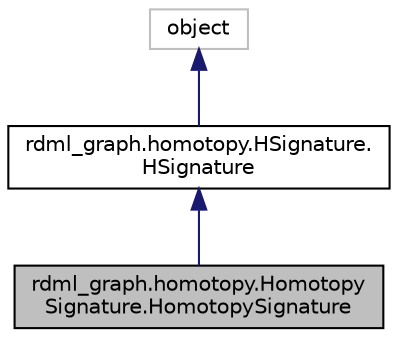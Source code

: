 digraph "rdml_graph.homotopy.HomotopySignature.HomotopySignature"
{
 // LATEX_PDF_SIZE
  edge [fontname="Helvetica",fontsize="10",labelfontname="Helvetica",labelfontsize="10"];
  node [fontname="Helvetica",fontsize="10",shape=record];
  Node1 [label="rdml_graph.homotopy.Homotopy\lSignature.HomotopySignature",height=0.2,width=0.4,color="black", fillcolor="grey75", style="filled", fontcolor="black",tooltip="A basic structure to handle HSignatures These are implemented as the homotopy signature given in: S."];
  Node2 -> Node1 [dir="back",color="midnightblue",fontsize="10",style="solid",fontname="Helvetica"];
  Node2 [label="rdml_graph.homotopy.HSignature.\lHSignature",height=0.2,width=0.4,color="black", fillcolor="white", style="filled",URL="$classrdml__graph_1_1homotopy_1_1HSignature_1_1HSignature.html",tooltip=" "];
  Node3 -> Node2 [dir="back",color="midnightblue",fontsize="10",style="solid",fontname="Helvetica"];
  Node3 [label="object",height=0.2,width=0.4,color="grey75", fillcolor="white", style="filled",tooltip=" "];
}
